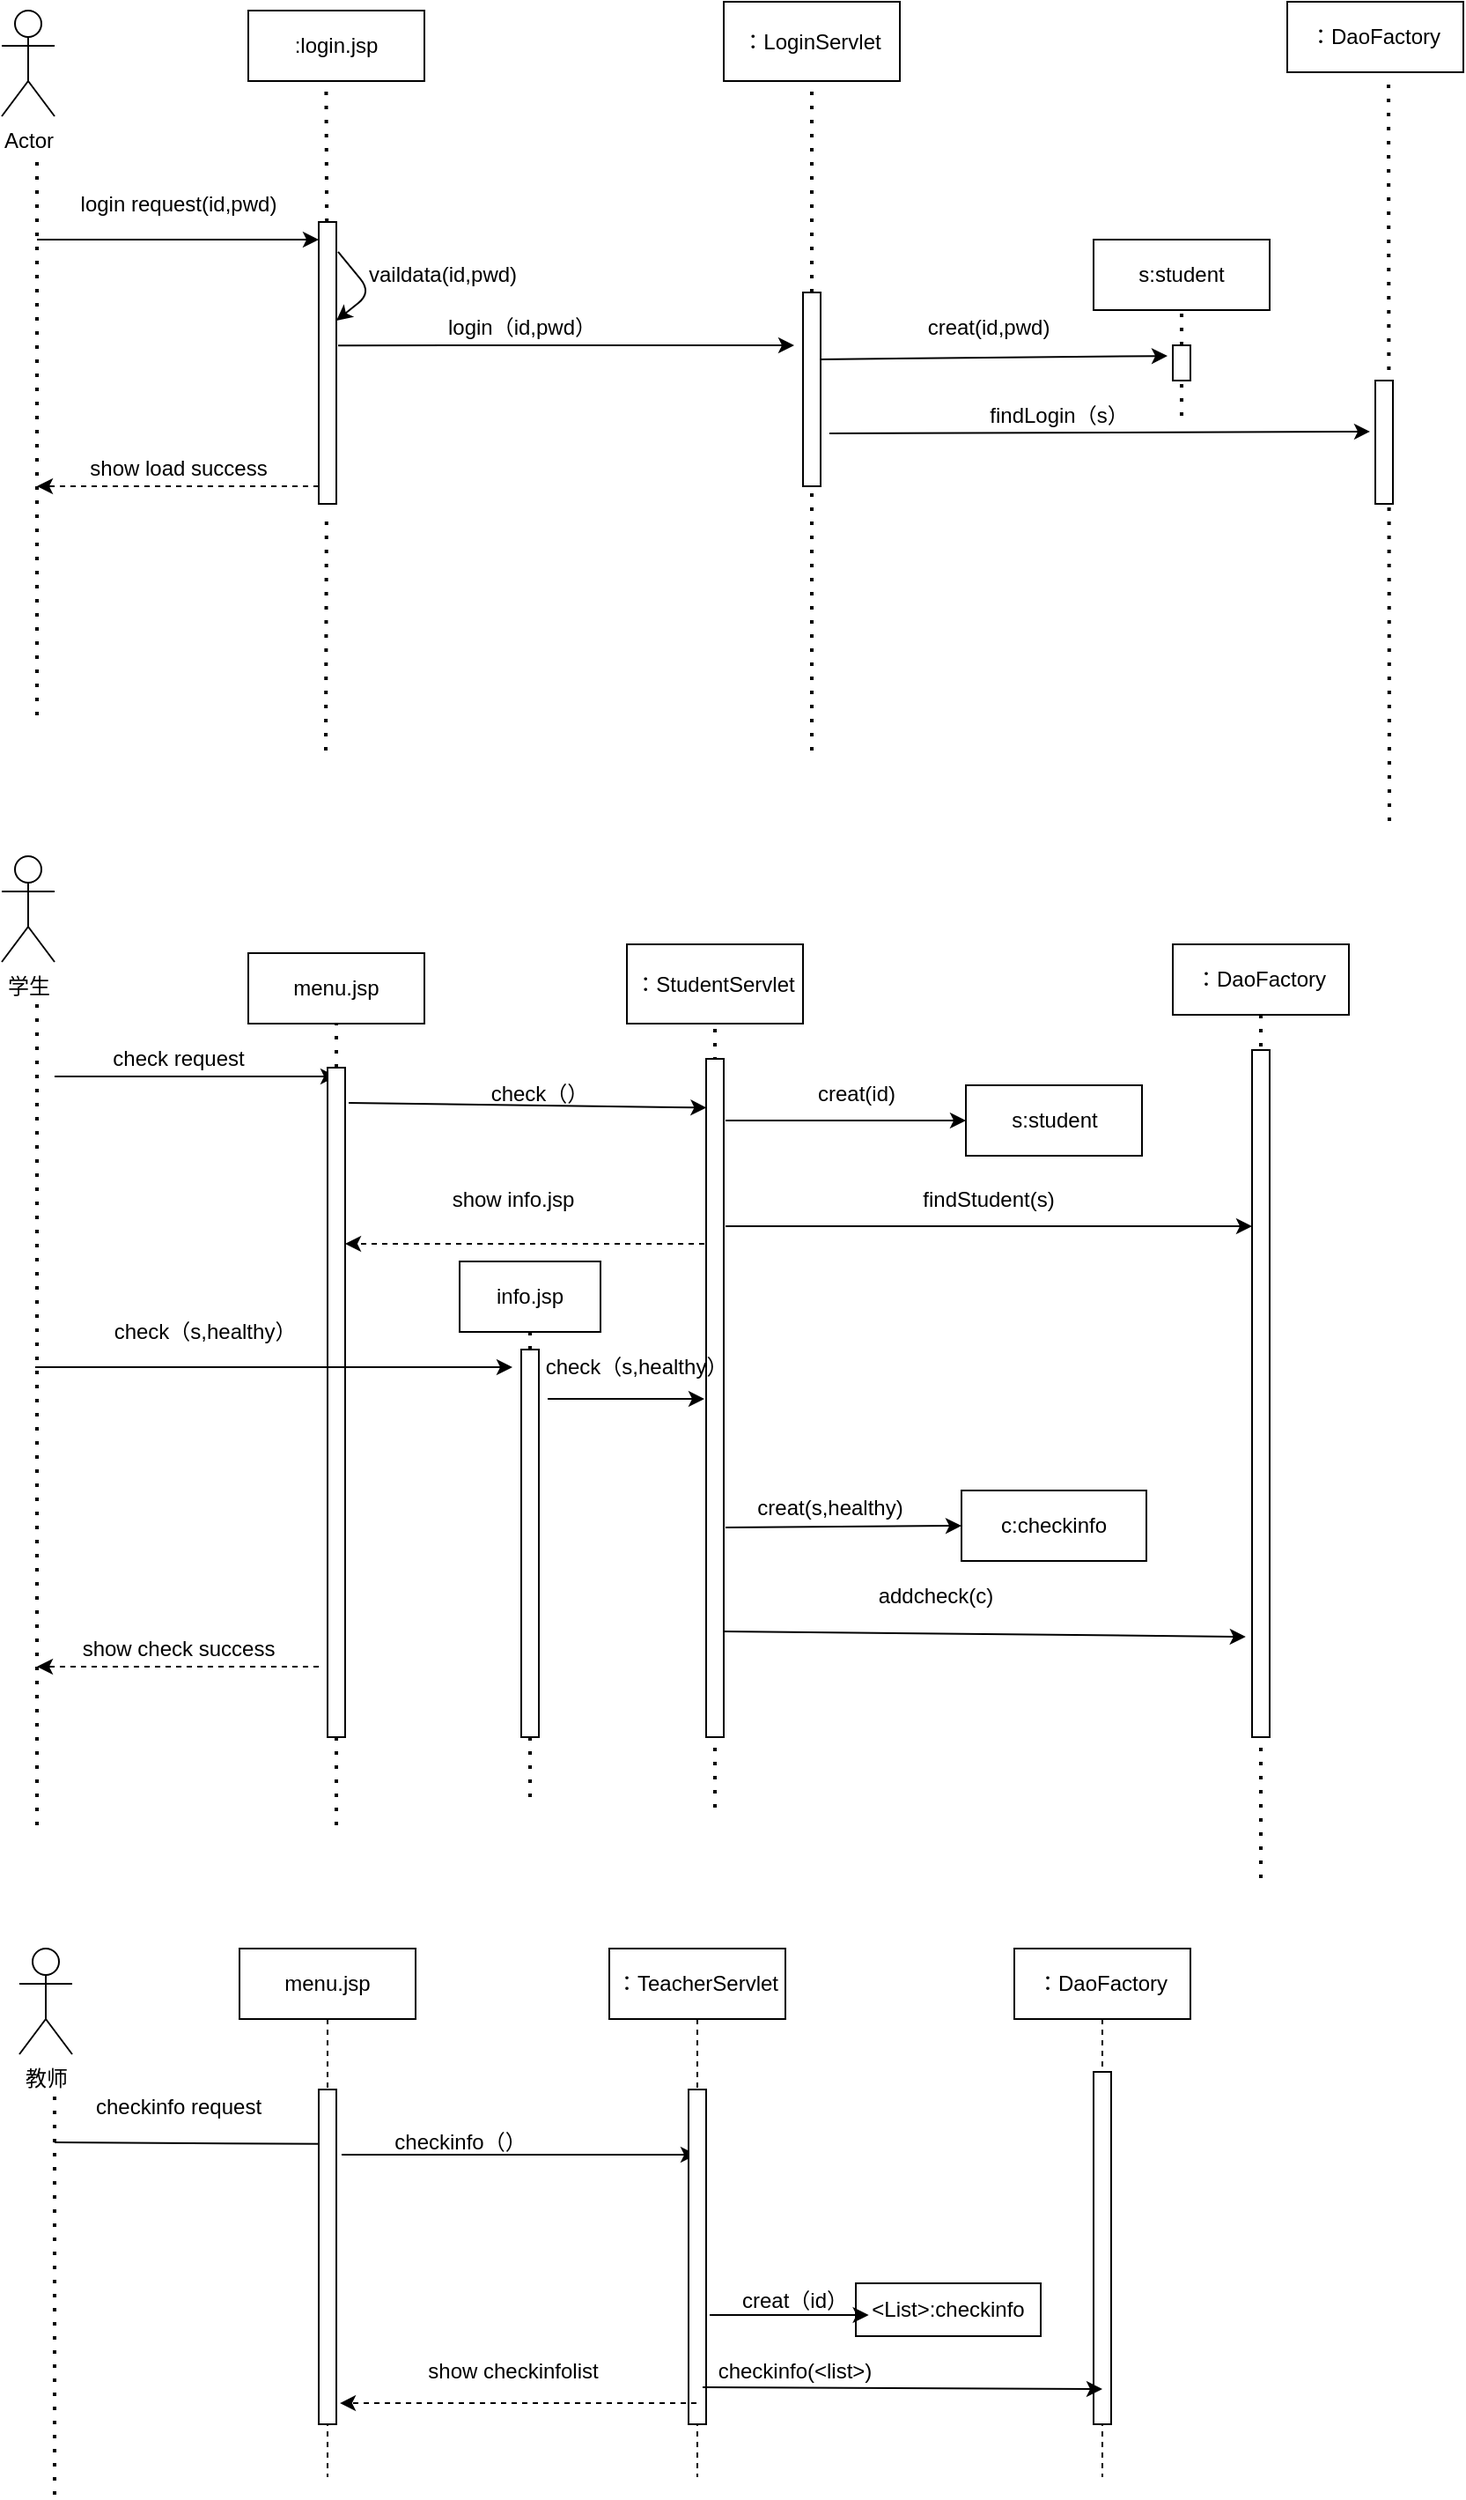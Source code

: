 <mxfile version="14.2.6" type="github">
  <diagram name="Page-1" id="9361dd3d-8414-5efd-6122-117bd74ce7a7">
    <mxGraphModel dx="2062" dy="832" grid="1" gridSize="10" guides="1" tooltips="1" connect="1" arrows="1" fold="1" page="0" pageScale="1.5" pageWidth="826" pageHeight="1169" background="#ffffff" math="0" shadow="0">
      <root>
        <mxCell id="0" />
        <mxCell id="1" parent="0" />
        <mxCell id="mQt6qqOViQYC4M6WfHK7-89" value="Actor" style="shape=umlActor;verticalLabelPosition=bottom;verticalAlign=top;html=1;outlineConnect=0;" parent="1" vertex="1">
          <mxGeometry x="-60" y="110" width="30" height="60" as="geometry" />
        </mxCell>
        <mxCell id="mQt6qqOViQYC4M6WfHK7-90" value=":login.jsp" style="rounded=0;whiteSpace=wrap;html=1;" parent="1" vertex="1">
          <mxGeometry x="80" y="110" width="100" height="40" as="geometry" />
        </mxCell>
        <mxCell id="mQt6qqOViQYC4M6WfHK7-91" value="：LoginServlet" style="rounded=0;whiteSpace=wrap;html=1;" parent="1" vertex="1">
          <mxGeometry x="350" y="105" width="100" height="45" as="geometry" />
        </mxCell>
        <mxCell id="mQt6qqOViQYC4M6WfHK7-93" value="：DaoFactory" style="rounded=0;whiteSpace=wrap;html=1;" parent="1" vertex="1">
          <mxGeometry x="670" y="105" width="100" height="40" as="geometry" />
        </mxCell>
        <mxCell id="mQt6qqOViQYC4M6WfHK7-94" value="" style="endArrow=none;dashed=1;html=1;dashPattern=1 3;strokeWidth=2;" parent="1" edge="1">
          <mxGeometry width="50" height="50" relative="1" as="geometry">
            <mxPoint x="-40" y="510" as="sourcePoint" />
            <mxPoint x="-40" y="190" as="targetPoint" />
          </mxGeometry>
        </mxCell>
        <mxCell id="mQt6qqOViQYC4M6WfHK7-96" value="" style="endArrow=none;dashed=1;html=1;dashPattern=1 3;strokeWidth=2;entryX=0.442;entryY=1.05;entryDx=0;entryDy=0;entryPerimeter=0;" parent="1" source="mQt6qqOViQYC4M6WfHK7-123" target="mQt6qqOViQYC4M6WfHK7-90" edge="1">
          <mxGeometry width="50" height="50" relative="1" as="geometry">
            <mxPoint x="120" y="790" as="sourcePoint" />
            <mxPoint x="520" y="390" as="targetPoint" />
          </mxGeometry>
        </mxCell>
        <mxCell id="mQt6qqOViQYC4M6WfHK7-97" value="" style="endArrow=none;dashed=1;html=1;dashPattern=1 3;strokeWidth=2;entryX=0.5;entryY=1;entryDx=0;entryDy=0;" parent="1" source="mQt6qqOViQYC4M6WfHK7-126" target="mQt6qqOViQYC4M6WfHK7-91" edge="1">
          <mxGeometry width="50" height="50" relative="1" as="geometry">
            <mxPoint x="400" y="790" as="sourcePoint" />
            <mxPoint x="520" y="390" as="targetPoint" />
          </mxGeometry>
        </mxCell>
        <mxCell id="mQt6qqOViQYC4M6WfHK7-99" value="" style="endArrow=none;dashed=1;html=1;dashPattern=1 3;strokeWidth=2;entryX=0.575;entryY=1.083;entryDx=0;entryDy=0;entryPerimeter=0;" parent="1" target="mQt6qqOViQYC4M6WfHK7-93" edge="1">
          <mxGeometry width="50" height="50" relative="1" as="geometry">
            <mxPoint x="728" y="570" as="sourcePoint" />
            <mxPoint x="520" y="390" as="targetPoint" />
          </mxGeometry>
        </mxCell>
        <mxCell id="mQt6qqOViQYC4M6WfHK7-100" value="" style="endArrow=classic;html=1;" parent="1" edge="1">
          <mxGeometry width="50" height="50" relative="1" as="geometry">
            <mxPoint x="-40" y="240" as="sourcePoint" />
            <mxPoint x="120" y="240" as="targetPoint" />
          </mxGeometry>
        </mxCell>
        <mxCell id="mQt6qqOViQYC4M6WfHK7-101" value="login request(id,pwd)" style="text;html=1;align=center;verticalAlign=middle;resizable=0;points=[];autosize=1;" parent="1" vertex="1">
          <mxGeometry x="-25" y="210" width="130" height="20" as="geometry" />
        </mxCell>
        <mxCell id="mQt6qqOViQYC4M6WfHK7-102" value="" style="endArrow=classic;html=1;entryX=1;entryY=0.35;entryDx=0;entryDy=0;entryPerimeter=0;exitX=1.1;exitY=0.106;exitDx=0;exitDy=0;exitPerimeter=0;" parent="1" source="mQt6qqOViQYC4M6WfHK7-123" target="mQt6qqOViQYC4M6WfHK7-123" edge="1">
          <mxGeometry width="50" height="50" relative="1" as="geometry">
            <mxPoint x="125" y="250" as="sourcePoint" />
            <mxPoint x="405" y="250" as="targetPoint" />
            <Array as="points">
              <mxPoint x="150" y="270" />
            </Array>
          </mxGeometry>
        </mxCell>
        <mxCell id="mQt6qqOViQYC4M6WfHK7-106" value="" style="endArrow=classic;html=1;exitX=0.9;exitY=0.345;exitDx=0;exitDy=0;exitPerimeter=0;entryX=0.2;entryY=0.178;entryDx=0;entryDy=0;entryPerimeter=0;" parent="1" source="mQt6qqOViQYC4M6WfHK7-126" edge="1">
          <mxGeometry width="50" height="50" relative="1" as="geometry">
            <mxPoint x="400" y="300" as="sourcePoint" />
            <mxPoint x="602" y="306.02" as="targetPoint" />
          </mxGeometry>
        </mxCell>
        <mxCell id="mQt6qqOViQYC4M6WfHK7-108" value="creat(id,pwd)" style="text;html=1;align=center;verticalAlign=middle;resizable=0;points=[];autosize=1;" parent="1" vertex="1">
          <mxGeometry x="460" y="280" width="80" height="20" as="geometry" />
        </mxCell>
        <mxCell id="mQt6qqOViQYC4M6WfHK7-110" value="" style="endArrow=classic;html=1;dashed=1;" parent="1" edge="1">
          <mxGeometry width="50" height="50" relative="1" as="geometry">
            <mxPoint x="120" y="380" as="sourcePoint" />
            <mxPoint x="-40" y="380" as="targetPoint" />
          </mxGeometry>
        </mxCell>
        <mxCell id="mQt6qqOViQYC4M6WfHK7-112" value="show load success" style="text;html=1;align=center;verticalAlign=middle;resizable=0;points=[];autosize=1;" parent="1" vertex="1">
          <mxGeometry x="-20" y="360" width="120" height="20" as="geometry" />
        </mxCell>
        <mxCell id="mQt6qqOViQYC4M6WfHK7-113" value="" style="endArrow=classic;html=1;" parent="1" edge="1">
          <mxGeometry width="50" height="50" relative="1" as="geometry">
            <mxPoint x="-30" y="715" as="sourcePoint" />
            <mxPoint x="130" y="715" as="targetPoint" />
          </mxGeometry>
        </mxCell>
        <mxCell id="mQt6qqOViQYC4M6WfHK7-114" value="check request" style="text;html=1;align=center;verticalAlign=middle;resizable=0;points=[];autosize=1;" parent="1" vertex="1">
          <mxGeometry x="-5" y="695" width="90" height="20" as="geometry" />
        </mxCell>
        <mxCell id="mQt6qqOViQYC4M6WfHK7-121" value="" style="endArrow=classic;html=1;dashed=1;" parent="1" edge="1">
          <mxGeometry width="50" height="50" relative="1" as="geometry">
            <mxPoint x="345" y="810" as="sourcePoint" />
            <mxPoint x="135" y="810" as="targetPoint" />
          </mxGeometry>
        </mxCell>
        <mxCell id="mQt6qqOViQYC4M6WfHK7-122" value="show info.jsp" style="text;html=1;align=center;verticalAlign=middle;resizable=0;points=[];autosize=1;" parent="1" vertex="1">
          <mxGeometry x="190" y="775" width="80" height="20" as="geometry" />
        </mxCell>
        <mxCell id="mQt6qqOViQYC4M6WfHK7-123" value="" style="rounded=0;whiteSpace=wrap;html=1;" parent="1" vertex="1">
          <mxGeometry x="120" y="230" width="10" height="160" as="geometry" />
        </mxCell>
        <mxCell id="mQt6qqOViQYC4M6WfHK7-124" value="" style="endArrow=none;dashed=1;html=1;dashPattern=1 3;strokeWidth=2;entryX=0.442;entryY=1.05;entryDx=0;entryDy=0;entryPerimeter=0;" parent="1" target="mQt6qqOViQYC4M6WfHK7-123" edge="1">
          <mxGeometry width="50" height="50" relative="1" as="geometry">
            <mxPoint x="124" y="530" as="sourcePoint" />
            <mxPoint x="123.04" y="173" as="targetPoint" />
          </mxGeometry>
        </mxCell>
        <mxCell id="mQt6qqOViQYC4M6WfHK7-126" value="" style="rounded=0;whiteSpace=wrap;html=1;" parent="1" vertex="1">
          <mxGeometry x="395" y="270" width="10" height="110" as="geometry" />
        </mxCell>
        <mxCell id="mQt6qqOViQYC4M6WfHK7-127" value="" style="endArrow=none;dashed=1;html=1;dashPattern=1 3;strokeWidth=2;entryX=0.5;entryY=1;entryDx=0;entryDy=0;" parent="1" target="mQt6qqOViQYC4M6WfHK7-126" edge="1">
          <mxGeometry width="50" height="50" relative="1" as="geometry">
            <mxPoint x="400" y="530" as="sourcePoint" />
            <mxPoint x="400" y="155" as="targetPoint" />
          </mxGeometry>
        </mxCell>
        <mxCell id="sYo3G2CRYCBXgcYGtEB9-1" value="vaildata(id,pwd)" style="text;html=1;align=center;verticalAlign=middle;resizable=0;points=[];autosize=1;" parent="1" vertex="1">
          <mxGeometry x="140" y="250" width="100" height="20" as="geometry" />
        </mxCell>
        <mxCell id="6HNqLcnaXFWSWInVASZA-1" value="" style="endArrow=classic;html=1;exitX=1.1;exitY=0.438;exitDx=0;exitDy=0;exitPerimeter=0;" parent="1" source="mQt6qqOViQYC4M6WfHK7-123" edge="1">
          <mxGeometry width="50" height="50" relative="1" as="geometry">
            <mxPoint x="490" y="500" as="sourcePoint" />
            <mxPoint x="390" y="300" as="targetPoint" />
          </mxGeometry>
        </mxCell>
        <mxCell id="6HNqLcnaXFWSWInVASZA-2" value="login（id,pwd）" style="text;html=1;align=center;verticalAlign=middle;resizable=0;points=[];autosize=1;" parent="1" vertex="1">
          <mxGeometry x="185" y="280" width="100" height="20" as="geometry" />
        </mxCell>
        <mxCell id="6HNqLcnaXFWSWInVASZA-3" value="s:student" style="rounded=0;whiteSpace=wrap;html=1;" parent="1" vertex="1">
          <mxGeometry x="560" y="240" width="100" height="40" as="geometry" />
        </mxCell>
        <mxCell id="6HNqLcnaXFWSWInVASZA-10" value="" style="endArrow=none;dashed=1;html=1;dashPattern=1 3;strokeWidth=2;entryX=0.5;entryY=1;entryDx=0;entryDy=0;" parent="1" source="6HNqLcnaXFWSWInVASZA-11" target="6HNqLcnaXFWSWInVASZA-3" edge="1">
          <mxGeometry width="50" height="50" relative="1" as="geometry">
            <mxPoint x="770" y="330" as="sourcePoint" />
            <mxPoint x="780" y="300" as="targetPoint" />
          </mxGeometry>
        </mxCell>
        <mxCell id="6HNqLcnaXFWSWInVASZA-11" value="" style="rounded=0;whiteSpace=wrap;html=1;" parent="1" vertex="1">
          <mxGeometry x="605" y="300" width="10" height="20" as="geometry" />
        </mxCell>
        <mxCell id="6HNqLcnaXFWSWInVASZA-12" value="" style="endArrow=none;dashed=1;html=1;dashPattern=1 3;strokeWidth=2;entryX=0.5;entryY=1;entryDx=0;entryDy=0;" parent="1" target="6HNqLcnaXFWSWInVASZA-11" edge="1">
          <mxGeometry width="50" height="50" relative="1" as="geometry">
            <mxPoint x="610" y="340" as="sourcePoint" />
            <mxPoint x="770" y="290" as="targetPoint" />
          </mxGeometry>
        </mxCell>
        <mxCell id="JgbQFsIiQovVRDPR55BB-2" value="" style="endArrow=classic;html=1;entryX=0.021;entryY=0.072;entryDx=0;entryDy=0;entryPerimeter=0;" parent="1" target="Tq5dx7JwfgjTI1OsQHN2-11" edge="1">
          <mxGeometry width="50" height="50" relative="1" as="geometry">
            <mxPoint x="137" y="730" as="sourcePoint" />
            <mxPoint x="345" y="757" as="targetPoint" />
          </mxGeometry>
        </mxCell>
        <mxCell id="JgbQFsIiQovVRDPR55BB-3" value="check（）" style="text;html=1;align=center;verticalAlign=middle;resizable=0;points=[];autosize=1;" parent="1" vertex="1">
          <mxGeometry x="210" y="715" width="70" height="20" as="geometry" />
        </mxCell>
        <mxCell id="JgbQFsIiQovVRDPR55BB-11" value="menu.jsp" style="rounded=0;whiteSpace=wrap;html=1;" parent="1" vertex="1">
          <mxGeometry x="80" y="645" width="100" height="40" as="geometry" />
        </mxCell>
        <mxCell id="JgbQFsIiQovVRDPR55BB-12" value="：StudentServlet" style="rounded=0;whiteSpace=wrap;html=1;" parent="1" vertex="1">
          <mxGeometry x="295" y="640" width="100" height="45" as="geometry" />
        </mxCell>
        <mxCell id="JgbQFsIiQovVRDPR55BB-13" value="：DaoFactory" style="rounded=0;whiteSpace=wrap;html=1;" parent="1" vertex="1">
          <mxGeometry x="605" y="640" width="100" height="40" as="geometry" />
        </mxCell>
        <mxCell id="Tq5dx7JwfgjTI1OsQHN2-4" value="findLogin（s）" style="text;html=1;align=center;verticalAlign=middle;resizable=0;points=[];autosize=1;" parent="1" vertex="1">
          <mxGeometry x="495" y="330" width="90" height="20" as="geometry" />
        </mxCell>
        <mxCell id="Tq5dx7JwfgjTI1OsQHN2-5" value="学生" style="shape=umlActor;verticalLabelPosition=bottom;verticalAlign=top;html=1;outlineConnect=0;" parent="1" vertex="1">
          <mxGeometry x="-60" y="590" width="30" height="60" as="geometry" />
        </mxCell>
        <mxCell id="Tq5dx7JwfgjTI1OsQHN2-6" value="" style="endArrow=none;dashed=1;html=1;dashPattern=1 3;strokeWidth=2;" parent="1" edge="1">
          <mxGeometry width="50" height="50" relative="1" as="geometry">
            <mxPoint x="-40" y="1140" as="sourcePoint" />
            <mxPoint x="-40" y="670" as="targetPoint" />
          </mxGeometry>
        </mxCell>
        <mxCell id="Tq5dx7JwfgjTI1OsQHN2-7" value="" style="endArrow=none;dashed=1;html=1;dashPattern=1 3;strokeWidth=2;entryX=0.5;entryY=1;entryDx=0;entryDy=0;" parent="1" source="mQt6qqOViQYC4M6WfHK7-130" target="JgbQFsIiQovVRDPR55BB-11" edge="1">
          <mxGeometry width="50" height="50" relative="1" as="geometry">
            <mxPoint x="130" y="1140" as="sourcePoint" />
            <mxPoint x="610" y="770" as="targetPoint" />
          </mxGeometry>
        </mxCell>
        <mxCell id="mQt6qqOViQYC4M6WfHK7-130" value="" style="rounded=0;whiteSpace=wrap;html=1;" parent="1" vertex="1">
          <mxGeometry x="125" y="710" width="10" height="380" as="geometry" />
        </mxCell>
        <mxCell id="Tq5dx7JwfgjTI1OsQHN2-8" value="" style="endArrow=none;dashed=1;html=1;dashPattern=1 3;strokeWidth=2;entryX=0.5;entryY=1;entryDx=0;entryDy=0;" parent="1" target="mQt6qqOViQYC4M6WfHK7-130" edge="1">
          <mxGeometry width="50" height="50" relative="1" as="geometry">
            <mxPoint x="130" y="1140" as="sourcePoint" />
            <mxPoint x="130" y="685" as="targetPoint" />
          </mxGeometry>
        </mxCell>
        <mxCell id="Tq5dx7JwfgjTI1OsQHN2-10" value="" style="endArrow=none;dashed=1;html=1;dashPattern=1 3;strokeWidth=2;entryX=0.5;entryY=1;entryDx=0;entryDy=0;" parent="1" target="JgbQFsIiQovVRDPR55BB-12" edge="1">
          <mxGeometry width="50" height="50" relative="1" as="geometry">
            <mxPoint x="345" y="1130" as="sourcePoint" />
            <mxPoint x="610" y="760" as="targetPoint" />
            <Array as="points" />
          </mxGeometry>
        </mxCell>
        <mxCell id="Tq5dx7JwfgjTI1OsQHN2-11" value="" style="rounded=0;whiteSpace=wrap;html=1;" parent="1" vertex="1">
          <mxGeometry x="340" y="705" width="10" height="385" as="geometry" />
        </mxCell>
        <mxCell id="Tq5dx7JwfgjTI1OsQHN2-12" value="" style="endArrow=classic;html=1;" parent="1" edge="1">
          <mxGeometry width="50" height="50" relative="1" as="geometry">
            <mxPoint x="-41" y="880" as="sourcePoint" />
            <mxPoint x="230" y="880" as="targetPoint" />
          </mxGeometry>
        </mxCell>
        <mxCell id="Tq5dx7JwfgjTI1OsQHN2-13" value="check（s,healthy）" style="text;html=1;align=center;verticalAlign=middle;resizable=0;points=[];autosize=1;" parent="1" vertex="1">
          <mxGeometry x="-5" y="850" width="120" height="20" as="geometry" />
        </mxCell>
        <mxCell id="Tq5dx7JwfgjTI1OsQHN2-16" value="" style="endArrow=classic;html=1;" parent="1" edge="1">
          <mxGeometry width="50" height="50" relative="1" as="geometry">
            <mxPoint x="250" y="898" as="sourcePoint" />
            <mxPoint x="339" y="898" as="targetPoint" />
          </mxGeometry>
        </mxCell>
        <mxCell id="Tq5dx7JwfgjTI1OsQHN2-17" value="check（s,healthy）" style="text;html=1;align=center;verticalAlign=middle;resizable=0;points=[];autosize=1;" parent="1" vertex="1">
          <mxGeometry x="240" y="870" width="120" height="20" as="geometry" />
        </mxCell>
        <mxCell id="Tq5dx7JwfgjTI1OsQHN2-18" value="" style="rounded=0;whiteSpace=wrap;html=1;" parent="1" vertex="1">
          <mxGeometry x="720" y="320" width="10" height="70" as="geometry" />
        </mxCell>
        <mxCell id="Tq5dx7JwfgjTI1OsQHN2-20" value="" style="endArrow=classic;html=1;entryX=-0.3;entryY=0.414;entryDx=0;entryDy=0;entryPerimeter=0;" parent="1" target="Tq5dx7JwfgjTI1OsQHN2-18" edge="1">
          <mxGeometry width="50" height="50" relative="1" as="geometry">
            <mxPoint x="410" y="350" as="sourcePoint" />
            <mxPoint x="580" y="380" as="targetPoint" />
          </mxGeometry>
        </mxCell>
        <mxCell id="Tq5dx7JwfgjTI1OsQHN2-22" value="creat(id)" style="text;html=1;align=center;verticalAlign=middle;resizable=0;points=[];autosize=1;" parent="1" vertex="1">
          <mxGeometry x="395" y="715" width="60" height="20" as="geometry" />
        </mxCell>
        <mxCell id="Tq5dx7JwfgjTI1OsQHN2-23" value="s:student" style="rounded=0;whiteSpace=wrap;html=1;" parent="1" vertex="1">
          <mxGeometry x="487.5" y="720" width="100" height="40" as="geometry" />
        </mxCell>
        <mxCell id="Tq5dx7JwfgjTI1OsQHN2-26" value="" style="endArrow=classic;html=1;entryX=0;entryY=0.5;entryDx=0;entryDy=0;" parent="1" target="Tq5dx7JwfgjTI1OsQHN2-23" edge="1">
          <mxGeometry width="50" height="50" relative="1" as="geometry">
            <mxPoint x="351" y="740" as="sourcePoint" />
            <mxPoint x="530" y="768" as="targetPoint" />
          </mxGeometry>
        </mxCell>
        <mxCell id="Tq5dx7JwfgjTI1OsQHN2-28" value="" style="endArrow=classic;html=1;" parent="1" edge="1">
          <mxGeometry width="50" height="50" relative="1" as="geometry">
            <mxPoint x="351" y="800" as="sourcePoint" />
            <mxPoint x="650" y="800" as="targetPoint" />
          </mxGeometry>
        </mxCell>
        <mxCell id="Tq5dx7JwfgjTI1OsQHN2-29" value="" style="endArrow=none;dashed=1;html=1;dashPattern=1 3;strokeWidth=2;entryX=0.5;entryY=1;entryDx=0;entryDy=0;" parent="1" target="JgbQFsIiQovVRDPR55BB-13" edge="1">
          <mxGeometry width="50" height="50" relative="1" as="geometry">
            <mxPoint x="655" y="1170" as="sourcePoint" />
            <mxPoint x="640" y="830" as="targetPoint" />
          </mxGeometry>
        </mxCell>
        <mxCell id="Tq5dx7JwfgjTI1OsQHN2-30" value="" style="rounded=0;whiteSpace=wrap;html=1;" parent="1" vertex="1">
          <mxGeometry x="650" y="700" width="10" height="390" as="geometry" />
        </mxCell>
        <mxCell id="Tq5dx7JwfgjTI1OsQHN2-31" value="findStudent(s)" style="text;html=1;align=center;verticalAlign=middle;resizable=0;points=[];autosize=1;" parent="1" vertex="1">
          <mxGeometry x="455" y="775" width="90" height="20" as="geometry" />
        </mxCell>
        <mxCell id="Tq5dx7JwfgjTI1OsQHN2-33" value="" style="endArrow=classic;html=1;exitX=1.1;exitY=0.691;exitDx=0;exitDy=0;exitPerimeter=0;entryX=0;entryY=0.5;entryDx=0;entryDy=0;" parent="1" source="Tq5dx7JwfgjTI1OsQHN2-11" edge="1">
          <mxGeometry width="50" height="50" relative="1" as="geometry">
            <mxPoint x="590" y="910" as="sourcePoint" />
            <mxPoint x="485" y="970" as="targetPoint" />
          </mxGeometry>
        </mxCell>
        <mxCell id="Tq5dx7JwfgjTI1OsQHN2-34" value="c:checkinfo" style="rounded=0;whiteSpace=wrap;html=1;" parent="1" vertex="1">
          <mxGeometry x="485" y="950" width="105" height="40" as="geometry" />
        </mxCell>
        <mxCell id="Tq5dx7JwfgjTI1OsQHN2-35" value="creat(s,healthy)" style="text;html=1;align=center;verticalAlign=middle;resizable=0;points=[];autosize=1;" parent="1" vertex="1">
          <mxGeometry x="360" y="950" width="100" height="20" as="geometry" />
        </mxCell>
        <mxCell id="Tq5dx7JwfgjTI1OsQHN2-36" value="" style="endArrow=classic;html=1;exitX=1;exitY=0.844;exitDx=0;exitDy=0;exitPerimeter=0;entryX=-0.359;entryY=0.854;entryDx=0;entryDy=0;entryPerimeter=0;" parent="1" source="Tq5dx7JwfgjTI1OsQHN2-11" target="Tq5dx7JwfgjTI1OsQHN2-30" edge="1">
          <mxGeometry width="50" height="50" relative="1" as="geometry">
            <mxPoint x="590" y="810" as="sourcePoint" />
            <mxPoint x="640" y="760" as="targetPoint" />
          </mxGeometry>
        </mxCell>
        <mxCell id="Tq5dx7JwfgjTI1OsQHN2-37" value="addcheck(c)" style="text;html=1;align=center;verticalAlign=middle;resizable=0;points=[];autosize=1;" parent="1" vertex="1">
          <mxGeometry x="430" y="1000" width="80" height="20" as="geometry" />
        </mxCell>
        <mxCell id="Tq5dx7JwfgjTI1OsQHN2-41" value="" style="endArrow=classic;html=1;dashed=1;" parent="1" edge="1">
          <mxGeometry width="50" height="50" relative="1" as="geometry">
            <mxPoint x="120" y="1050" as="sourcePoint" />
            <mxPoint x="-40" y="1050" as="targetPoint" />
          </mxGeometry>
        </mxCell>
        <mxCell id="Tq5dx7JwfgjTI1OsQHN2-42" value="show check success" style="text;html=1;align=center;verticalAlign=middle;resizable=0;points=[];autosize=1;" parent="1" vertex="1">
          <mxGeometry x="-20" y="1030" width="120" height="20" as="geometry" />
        </mxCell>
        <mxCell id="Tq5dx7JwfgjTI1OsQHN2-43" value="教师" style="shape=umlActor;verticalLabelPosition=bottom;verticalAlign=top;html=1;outlineConnect=0;" parent="1" vertex="1">
          <mxGeometry x="-50" y="1210" width="30" height="60" as="geometry" />
        </mxCell>
        <mxCell id="Tq5dx7JwfgjTI1OsQHN2-44" value="" style="endArrow=none;dashed=1;html=1;dashPattern=1 3;strokeWidth=2;" parent="1" edge="1">
          <mxGeometry width="50" height="50" relative="1" as="geometry">
            <mxPoint x="-30" y="1520" as="sourcePoint" />
            <mxPoint x="-30" y="1290" as="targetPoint" />
          </mxGeometry>
        </mxCell>
        <mxCell id="Tq5dx7JwfgjTI1OsQHN2-45" value="menu.jsp" style="shape=umlLifeline;perimeter=lifelinePerimeter;whiteSpace=wrap;html=1;container=1;collapsible=0;recursiveResize=0;outlineConnect=0;" parent="1" vertex="1">
          <mxGeometry x="75" y="1210" width="100" height="300" as="geometry" />
        </mxCell>
        <mxCell id="Tq5dx7JwfgjTI1OsQHN2-46" value="：TeacherServlet" style="shape=umlLifeline;perimeter=lifelinePerimeter;whiteSpace=wrap;html=1;container=1;collapsible=0;recursiveResize=0;outlineConnect=0;" parent="1" vertex="1">
          <mxGeometry x="285" y="1210" width="100" height="300" as="geometry" />
        </mxCell>
        <mxCell id="Tq5dx7JwfgjTI1OsQHN2-47" value="：DaoFactory" style="shape=umlLifeline;perimeter=lifelinePerimeter;whiteSpace=wrap;html=1;container=1;collapsible=0;recursiveResize=0;outlineConnect=0;" parent="1" vertex="1">
          <mxGeometry x="515" y="1210" width="100" height="300" as="geometry" />
        </mxCell>
        <mxCell id="Tq5dx7JwfgjTI1OsQHN2-57" value="" style="rounded=0;whiteSpace=wrap;html=1;" parent="Tq5dx7JwfgjTI1OsQHN2-47" vertex="1">
          <mxGeometry x="45" y="70" width="10" height="200" as="geometry" />
        </mxCell>
        <mxCell id="Tq5dx7JwfgjTI1OsQHN2-48" value="" style="endArrow=classic;html=1;entryX=1;entryY=0.163;entryDx=0;entryDy=0;entryPerimeter=0;" parent="1" target="Tq5dx7JwfgjTI1OsQHN2-49" edge="1">
          <mxGeometry width="50" height="50" relative="1" as="geometry">
            <mxPoint x="-30" y="1320" as="sourcePoint" />
            <mxPoint x="60" y="1390" as="targetPoint" />
          </mxGeometry>
        </mxCell>
        <mxCell id="Tq5dx7JwfgjTI1OsQHN2-49" value="" style="rounded=0;whiteSpace=wrap;html=1;" parent="1" vertex="1">
          <mxGeometry x="120" y="1290" width="10" height="190" as="geometry" />
        </mxCell>
        <mxCell id="Tq5dx7JwfgjTI1OsQHN2-50" value="checkinfo request" style="text;html=1;align=center;verticalAlign=middle;resizable=0;points=[];autosize=1;" parent="1" vertex="1">
          <mxGeometry x="-15" y="1290" width="110" height="20" as="geometry" />
        </mxCell>
        <mxCell id="Tq5dx7JwfgjTI1OsQHN2-51" value="" style="endArrow=classic;html=1;exitX=1.3;exitY=0.195;exitDx=0;exitDy=0;exitPerimeter=0;" parent="1" source="Tq5dx7JwfgjTI1OsQHN2-49" target="Tq5dx7JwfgjTI1OsQHN2-46" edge="1">
          <mxGeometry width="50" height="50" relative="1" as="geometry">
            <mxPoint x="590" y="1330" as="sourcePoint" />
            <mxPoint x="640" y="1280" as="targetPoint" />
          </mxGeometry>
        </mxCell>
        <mxCell id="Tq5dx7JwfgjTI1OsQHN2-52" value="" style="rounded=0;whiteSpace=wrap;html=1;" parent="1" vertex="1">
          <mxGeometry x="330" y="1290" width="10" height="190" as="geometry" />
        </mxCell>
        <mxCell id="Tq5dx7JwfgjTI1OsQHN2-53" value="checkinfo（）" style="text;html=1;align=center;verticalAlign=middle;resizable=0;points=[];autosize=1;" parent="1" vertex="1">
          <mxGeometry x="155" y="1310" width="90" height="20" as="geometry" />
        </mxCell>
        <mxCell id="Tq5dx7JwfgjTI1OsQHN2-58" value="&amp;lt;List&amp;gt;:checkinfo" style="rounded=0;whiteSpace=wrap;html=1;" parent="1" vertex="1">
          <mxGeometry x="425" y="1400" width="105" height="30" as="geometry" />
        </mxCell>
        <mxCell id="Tq5dx7JwfgjTI1OsQHN2-59" value="creat（id）" style="text;html=1;align=center;verticalAlign=middle;resizable=0;points=[];autosize=1;" parent="1" vertex="1">
          <mxGeometry x="350" y="1400" width="80" height="20" as="geometry" />
        </mxCell>
        <mxCell id="Tq5dx7JwfgjTI1OsQHN2-60" value="" style="endArrow=classic;html=1;exitX=1.2;exitY=0.674;exitDx=0;exitDy=0;exitPerimeter=0;entryX=1.029;entryY=0.9;entryDx=0;entryDy=0;entryPerimeter=0;" parent="1" source="Tq5dx7JwfgjTI1OsQHN2-52" target="Tq5dx7JwfgjTI1OsQHN2-59" edge="1">
          <mxGeometry width="50" height="50" relative="1" as="geometry">
            <mxPoint x="335" y="1395" as="sourcePoint" />
            <mxPoint x="440" y="1423" as="targetPoint" />
          </mxGeometry>
        </mxCell>
        <mxCell id="Tq5dx7JwfgjTI1OsQHN2-61" value="" style="endArrow=classic;html=1;exitX=-0.02;exitY=0.95;exitDx=0;exitDy=0;exitPerimeter=0;" parent="1" source="Tq5dx7JwfgjTI1OsQHN2-62" edge="1">
          <mxGeometry width="50" height="50" relative="1" as="geometry">
            <mxPoint x="590" y="1230" as="sourcePoint" />
            <mxPoint x="565" y="1460" as="targetPoint" />
          </mxGeometry>
        </mxCell>
        <mxCell id="Tq5dx7JwfgjTI1OsQHN2-62" value="checkinfo(&amp;lt;list&amp;gt;)" style="text;html=1;align=center;verticalAlign=middle;resizable=0;points=[];autosize=1;" parent="1" vertex="1">
          <mxGeometry x="340" y="1440" width="100" height="20" as="geometry" />
        </mxCell>
        <mxCell id="Tq5dx7JwfgjTI1OsQHN2-63" value="" style="endArrow=classic;html=1;dashed=1;entryX=1.2;entryY=0.937;entryDx=0;entryDy=0;entryPerimeter=0;" parent="1" edge="1" target="Tq5dx7JwfgjTI1OsQHN2-49" source="Tq5dx7JwfgjTI1OsQHN2-46">
          <mxGeometry width="50" height="50" relative="1" as="geometry">
            <mxPoint x="290" y="1470" as="sourcePoint" />
            <mxPoint x="140" y="1470" as="targetPoint" />
          </mxGeometry>
        </mxCell>
        <mxCell id="Tq5dx7JwfgjTI1OsQHN2-64" value="show checkinfolist" style="text;html=1;align=center;verticalAlign=middle;resizable=0;points=[];autosize=1;" parent="1" vertex="1">
          <mxGeometry x="175" y="1440" width="110" height="20" as="geometry" />
        </mxCell>
        <mxCell id="8eZYomh5ILZ3pRBhPKSv-4" value="info.jsp" style="rounded=0;whiteSpace=wrap;html=1;" parent="1" vertex="1">
          <mxGeometry x="200" y="820" width="80" height="40" as="geometry" />
        </mxCell>
        <mxCell id="8eZYomh5ILZ3pRBhPKSv-5" value="" style="endArrow=none;dashed=1;html=1;dashPattern=1 3;strokeWidth=2;exitX=0.5;exitY=1;exitDx=0;exitDy=0;" parent="1" source="8eZYomh5ILZ3pRBhPKSv-8" edge="1">
          <mxGeometry width="50" height="50" relative="1" as="geometry">
            <mxPoint x="240" y="1110" as="sourcePoint" />
            <mxPoint x="240" y="1125.0" as="targetPoint" />
          </mxGeometry>
        </mxCell>
        <mxCell id="8eZYomh5ILZ3pRBhPKSv-8" value="" style="rounded=0;whiteSpace=wrap;html=1;" parent="1" vertex="1">
          <mxGeometry x="235" y="870" width="10" height="220" as="geometry" />
        </mxCell>
        <mxCell id="8eZYomh5ILZ3pRBhPKSv-9" value="" style="endArrow=none;dashed=1;html=1;dashPattern=1 3;strokeWidth=2;exitX=0.5;exitY=1;exitDx=0;exitDy=0;" parent="1" source="8eZYomh5ILZ3pRBhPKSv-4" target="8eZYomh5ILZ3pRBhPKSv-8" edge="1">
          <mxGeometry width="50" height="50" relative="1" as="geometry">
            <mxPoint x="240" y="685" as="sourcePoint" />
            <mxPoint x="240" y="1125.0" as="targetPoint" />
          </mxGeometry>
        </mxCell>
      </root>
    </mxGraphModel>
  </diagram>
</mxfile>
